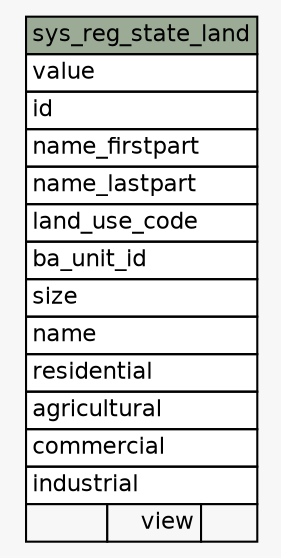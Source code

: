 // dot 2.36.0 on Windows 7 6.1
// SchemaSpy rev 590
digraph "sys_reg_state_land" {
  graph [
    rankdir="RL"
    bgcolor="#f7f7f7"
    nodesep="0.18"
    ranksep="0.46"
    fontname="Helvetica"
    fontsize="11"
  ];
  node [
    fontname="Helvetica"
    fontsize="11"
    shape="plaintext"
  ];
  edge [
    arrowsize="0.8"
  ];
  "sys_reg_state_land" [
    label=<
    <TABLE BORDER="0" CELLBORDER="1" CELLSPACING="0" BGCOLOR="#ffffff">
      <TR><TD COLSPAN="3" BGCOLOR="#9bab96" ALIGN="CENTER">sys_reg_state_land</TD></TR>
      <TR><TD PORT="value" COLSPAN="3" ALIGN="LEFT">value</TD></TR>
      <TR><TD PORT="id" COLSPAN="3" ALIGN="LEFT">id</TD></TR>
      <TR><TD PORT="name_firstpart" COLSPAN="3" ALIGN="LEFT">name_firstpart</TD></TR>
      <TR><TD PORT="name_lastpart" COLSPAN="3" ALIGN="LEFT">name_lastpart</TD></TR>
      <TR><TD PORT="land_use_code" COLSPAN="3" ALIGN="LEFT">land_use_code</TD></TR>
      <TR><TD PORT="ba_unit_id" COLSPAN="3" ALIGN="LEFT">ba_unit_id</TD></TR>
      <TR><TD PORT="size" COLSPAN="3" ALIGN="LEFT">size</TD></TR>
      <TR><TD PORT="name" COLSPAN="3" ALIGN="LEFT">name</TD></TR>
      <TR><TD PORT="residential" COLSPAN="3" ALIGN="LEFT">residential</TD></TR>
      <TR><TD PORT="agricultural" COLSPAN="3" ALIGN="LEFT">agricultural</TD></TR>
      <TR><TD PORT="commercial" COLSPAN="3" ALIGN="LEFT">commercial</TD></TR>
      <TR><TD PORT="industrial" COLSPAN="3" ALIGN="LEFT">industrial</TD></TR>
      <TR><TD ALIGN="LEFT" BGCOLOR="#f7f7f7">  </TD><TD ALIGN="RIGHT" BGCOLOR="#f7f7f7">view</TD><TD ALIGN="RIGHT" BGCOLOR="#f7f7f7">  </TD></TR>
    </TABLE>>
    URL="tables/sys_reg_state_land.html"
    tooltip="sys_reg_state_land"
  ];
}
